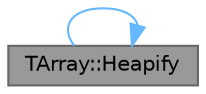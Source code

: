 digraph "TArray::Heapify"
{
 // INTERACTIVE_SVG=YES
 // LATEX_PDF_SIZE
  bgcolor="transparent";
  edge [fontname=Helvetica,fontsize=10,labelfontname=Helvetica,labelfontsize=10];
  node [fontname=Helvetica,fontsize=10,shape=box,height=0.2,width=0.4];
  rankdir="RL";
  Node1 [id="Node000001",label="TArray::Heapify",height=0.2,width=0.4,color="gray40", fillcolor="grey60", style="filled", fontcolor="black",tooltip="Builds an implicit heap from the array."];
  Node1 -> Node1 [id="edge1_Node000001_Node000001",dir="back",color="steelblue1",style="solid",tooltip=" "];
}
